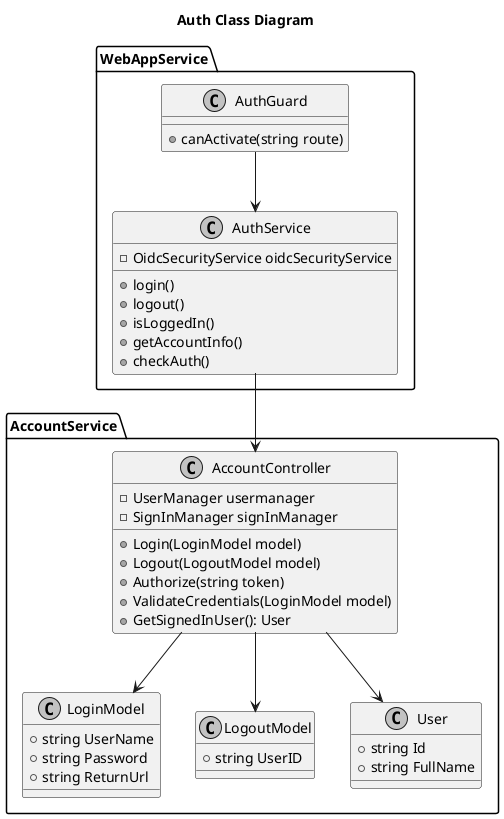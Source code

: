 @startuml Component
title Auth Class Diagram
skinparam monochrome true

package AccountService{
    class AccountController {
        -UserManager usermanager
        -SignInManager signInManager 
        +Login(LoginModel model)
        +Logout(LogoutModel model)
        +Authorize(string token)
        +ValidateCredentials(LoginModel model)
        +GetSignedInUser(): User
    }

    class LoginModel {
        +string UserName
        +string Password
        +string ReturnUrl
    }

    class LogoutModel {
        +string UserID
    }
    
    class User {
        +string Id
        +string FullName
    }

    AccountController --> LoginModel
    AccountController --> LogoutModel
    AccountController --> User
}

package WebAppService {
    class AuthService {
        -OidcSecurityService oidcSecurityService
        +login()
        +logout()
        +isLoggedIn()
        +getAccountInfo()
        +checkAuth()
    }

    class AuthGuard {
        +canActivate(string route)
    }

    AuthService --> AccountController
    AuthGuard --> AuthService
}

@enduml